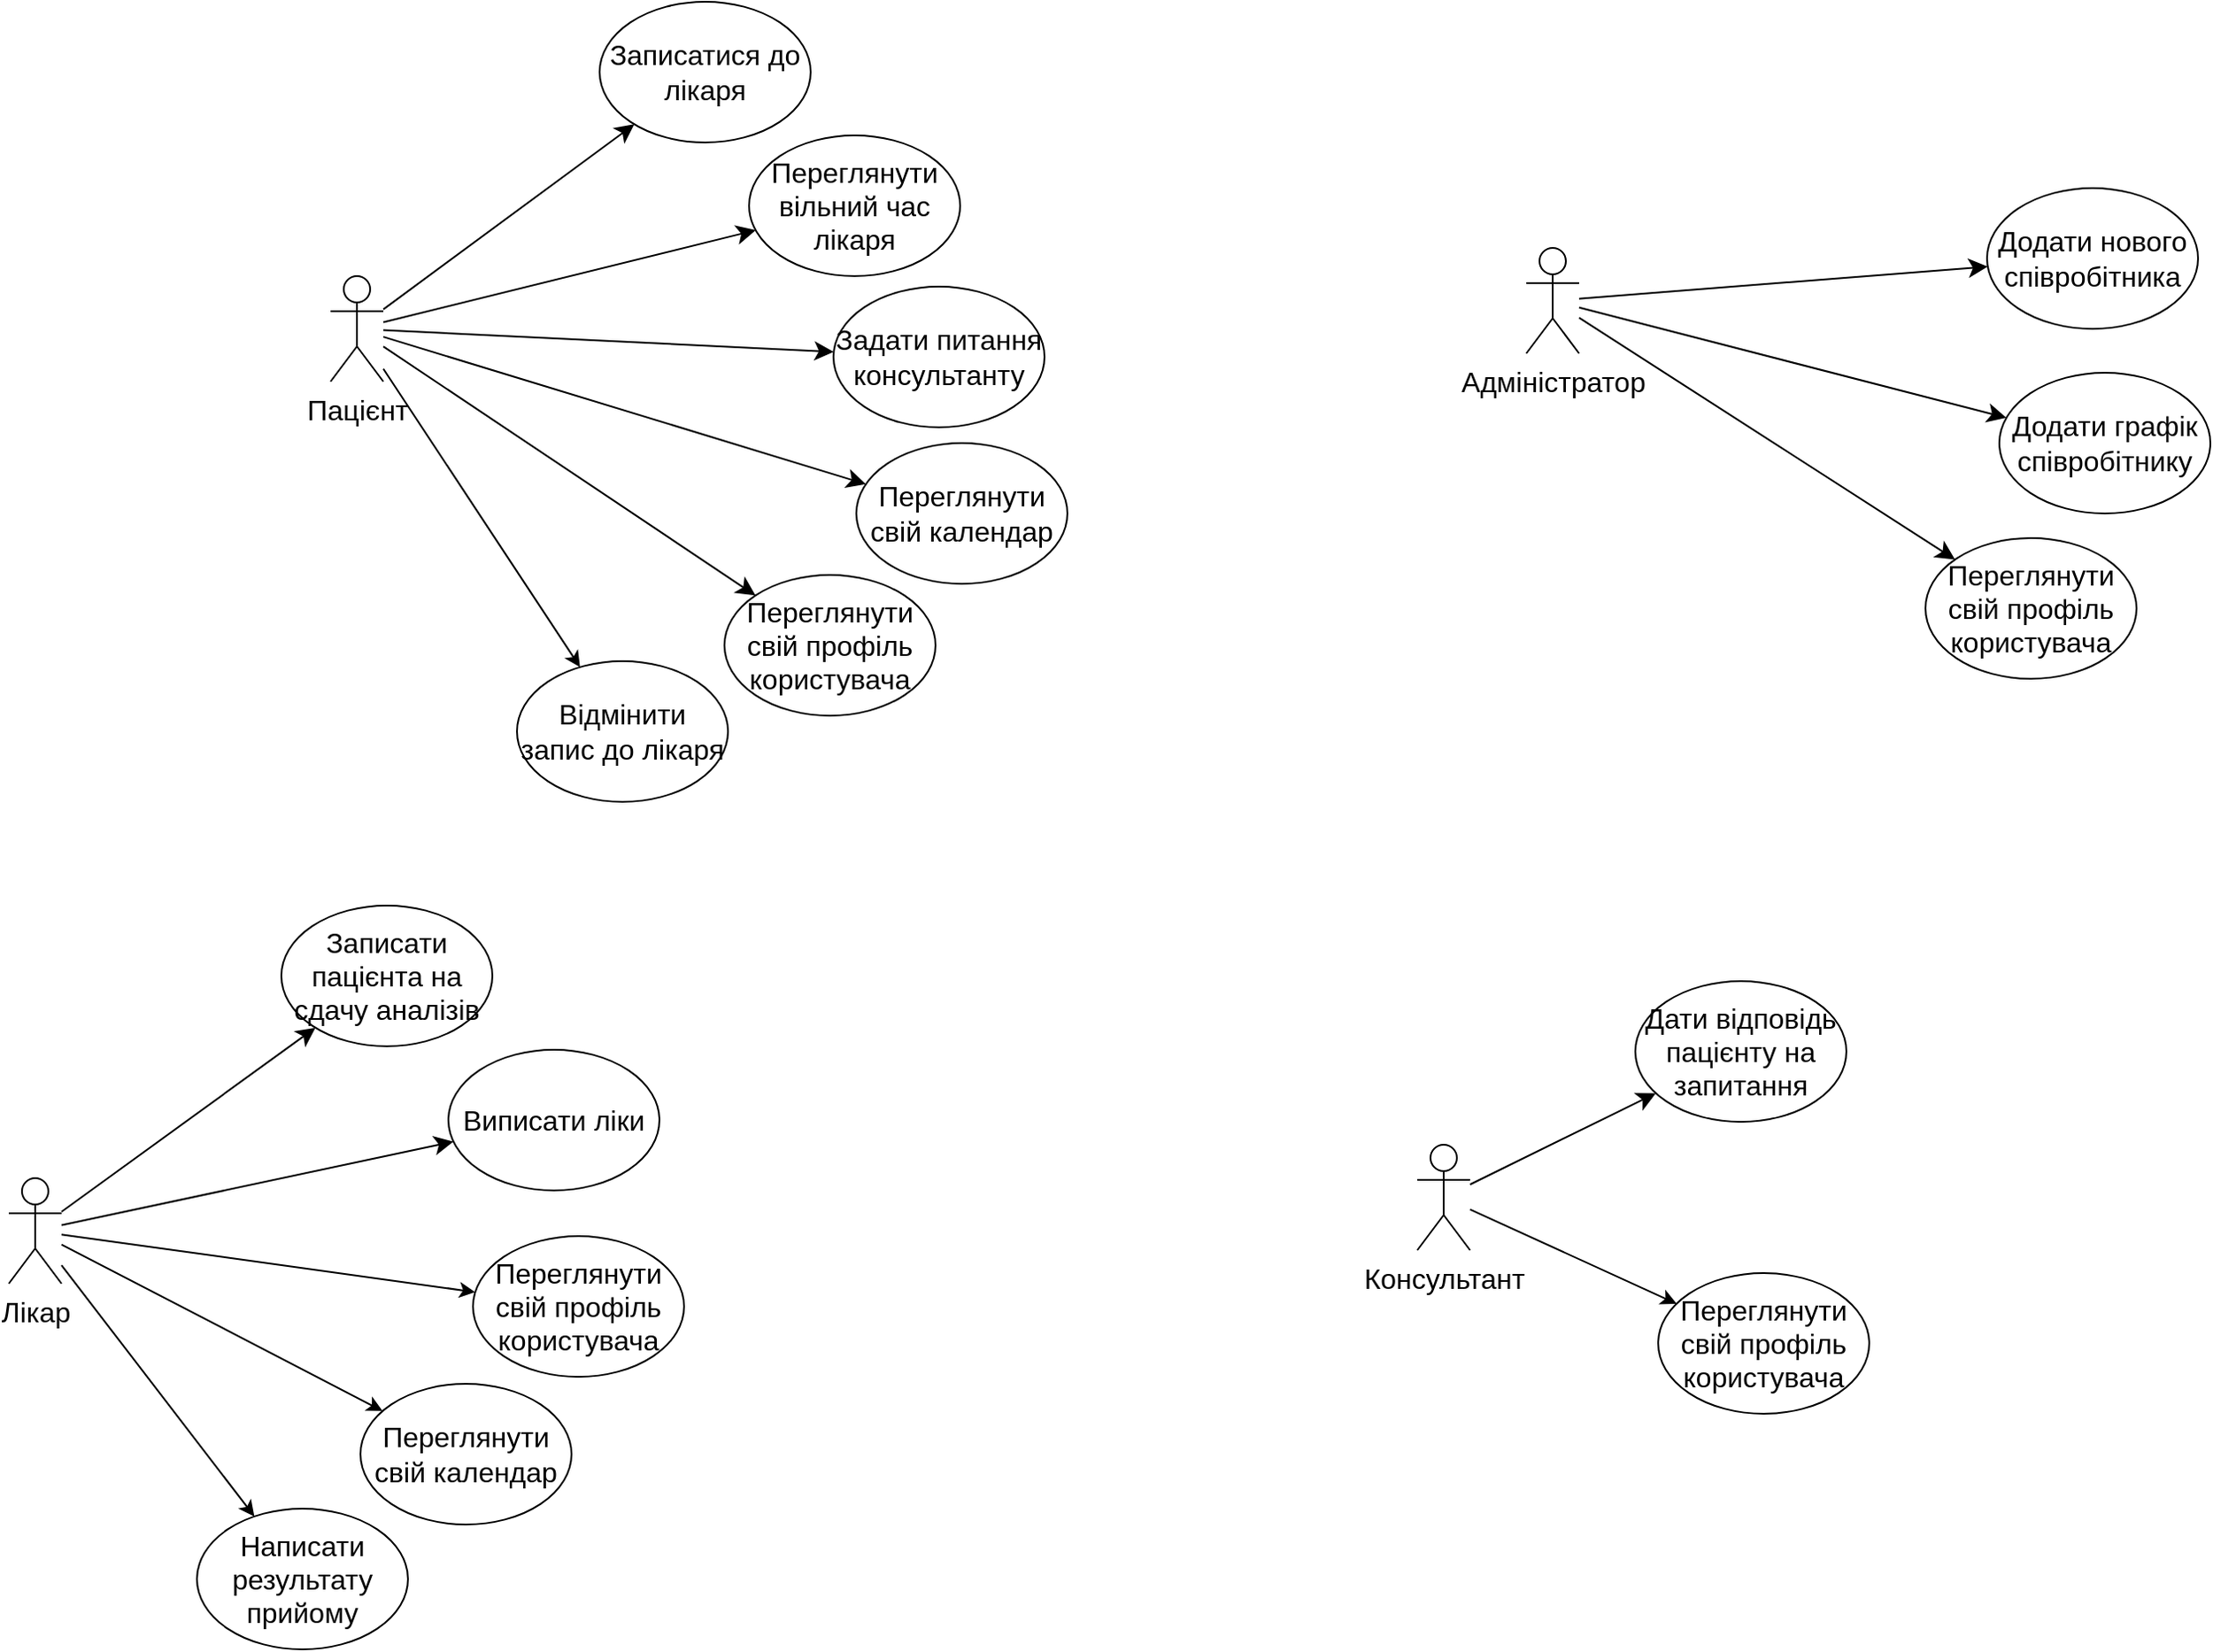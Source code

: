 <mxfile version="22.1.5" type="device">
  <diagram name="Страница — 1" id="XsMOQzhSpRBarR9iDvu4">
    <mxGraphModel dx="2816" dy="946" grid="0" gridSize="10" guides="1" tooltips="1" connect="1" arrows="1" fold="1" page="0" pageScale="1" pageWidth="827" pageHeight="1169" math="0" shadow="0">
      <root>
        <mxCell id="0" />
        <mxCell id="1" parent="0" />
        <mxCell id="umW8ruknusyJyhQQGMW2-2" value="Переглянути свій профіль користувача" style="ellipse;whiteSpace=wrap;html=1;fontSize=16;" parent="1" vertex="1">
          <mxGeometry x="-804" y="81" width="120" height="80" as="geometry" />
        </mxCell>
        <mxCell id="umW8ruknusyJyhQQGMW2-5" value="Додати нового співробітника" style="ellipse;whiteSpace=wrap;html=1;fontSize=16;" parent="1" vertex="1">
          <mxGeometry x="-86" y="-139" width="120" height="80" as="geometry" />
        </mxCell>
        <mxCell id="umW8ruknusyJyhQQGMW2-7" value="Переглянути свій календар" style="ellipse;whiteSpace=wrap;html=1;fontSize=16;" parent="1" vertex="1">
          <mxGeometry x="-729" y="6" width="120" height="80" as="geometry" />
        </mxCell>
        <mxCell id="umW8ruknusyJyhQQGMW2-8" value="Переглянути вільний час лікаря" style="ellipse;whiteSpace=wrap;html=1;fontSize=16;" parent="1" vertex="1">
          <mxGeometry x="-790" y="-169" width="120" height="80" as="geometry" />
        </mxCell>
        <mxCell id="umW8ruknusyJyhQQGMW2-9" value="Записатися до лікаря" style="ellipse;whiteSpace=wrap;html=1;fontSize=16;" parent="1" vertex="1">
          <mxGeometry x="-875" y="-245" width="120" height="80" as="geometry" />
        </mxCell>
        <mxCell id="umW8ruknusyJyhQQGMW2-10" value="Відмінити запис до лікаря" style="ellipse;whiteSpace=wrap;html=1;fontSize=16;" parent="1" vertex="1">
          <mxGeometry x="-922" y="130" width="120" height="80" as="geometry" />
        </mxCell>
        <mxCell id="umW8ruknusyJyhQQGMW2-11" value="Записати пацієнта на сдачу аналізів" style="ellipse;whiteSpace=wrap;html=1;fontSize=16;" parent="1" vertex="1">
          <mxGeometry x="-1056" y="269" width="120" height="80" as="geometry" />
        </mxCell>
        <mxCell id="umW8ruknusyJyhQQGMW2-12" value="Виписати ліки" style="ellipse;whiteSpace=wrap;html=1;fontSize=16;" parent="1" vertex="1">
          <mxGeometry x="-961" y="351" width="120" height="80" as="geometry" />
        </mxCell>
        <mxCell id="umW8ruknusyJyhQQGMW2-13" value="Задати питання консультанту" style="ellipse;whiteSpace=wrap;html=1;fontSize=16;" parent="1" vertex="1">
          <mxGeometry x="-742" y="-83" width="120" height="80" as="geometry" />
        </mxCell>
        <mxCell id="umW8ruknusyJyhQQGMW2-14" value="Дати відповідь пацієнту на запитання" style="ellipse;whiteSpace=wrap;html=1;fontSize=16;" parent="1" vertex="1">
          <mxGeometry x="-286" y="312" width="120" height="80" as="geometry" />
        </mxCell>
        <mxCell id="umW8ruknusyJyhQQGMW2-63" style="edgeStyle=none;curved=1;rounded=0;orthogonalLoop=1;jettySize=auto;html=1;fontSize=12;startSize=8;endSize=8;" parent="1" source="umW8ruknusyJyhQQGMW2-15" target="umW8ruknusyJyhQQGMW2-2" edge="1">
          <mxGeometry relative="1" as="geometry" />
        </mxCell>
        <mxCell id="umW8ruknusyJyhQQGMW2-72" style="edgeStyle=none;curved=1;rounded=0;orthogonalLoop=1;jettySize=auto;html=1;fontSize=12;startSize=8;endSize=8;" parent="1" source="umW8ruknusyJyhQQGMW2-15" target="umW8ruknusyJyhQQGMW2-8" edge="1">
          <mxGeometry relative="1" as="geometry" />
        </mxCell>
        <mxCell id="umW8ruknusyJyhQQGMW2-73" style="edgeStyle=none;curved=1;rounded=0;orthogonalLoop=1;jettySize=auto;html=1;fontSize=12;startSize=8;endSize=8;" parent="1" source="umW8ruknusyJyhQQGMW2-15" target="umW8ruknusyJyhQQGMW2-13" edge="1">
          <mxGeometry relative="1" as="geometry" />
        </mxCell>
        <mxCell id="umW8ruknusyJyhQQGMW2-79" style="edgeStyle=none;curved=1;rounded=0;orthogonalLoop=1;jettySize=auto;html=1;fontSize=12;startSize=8;endSize=8;" parent="1" source="umW8ruknusyJyhQQGMW2-15" target="umW8ruknusyJyhQQGMW2-7" edge="1">
          <mxGeometry relative="1" as="geometry" />
        </mxCell>
        <mxCell id="umW8ruknusyJyhQQGMW2-15" value="Пацієнт" style="shape=umlActor;verticalLabelPosition=bottom;verticalAlign=top;html=1;outlineConnect=0;fontSize=16;" parent="1" vertex="1">
          <mxGeometry x="-1028" y="-89" width="30" height="60" as="geometry" />
        </mxCell>
        <mxCell id="umW8ruknusyJyhQQGMW2-74" style="edgeStyle=none;curved=1;rounded=0;orthogonalLoop=1;jettySize=auto;html=1;fontSize=12;startSize=8;endSize=8;" parent="1" source="umW8ruknusyJyhQQGMW2-23" target="umW8ruknusyJyhQQGMW2-12" edge="1">
          <mxGeometry relative="1" as="geometry" />
        </mxCell>
        <mxCell id="umW8ruknusyJyhQQGMW2-76" style="edgeStyle=none;curved=1;rounded=0;orthogonalLoop=1;jettySize=auto;html=1;fontSize=12;startSize=8;endSize=8;" parent="1" source="umW8ruknusyJyhQQGMW2-23" target="umW8ruknusyJyhQQGMW2-11" edge="1">
          <mxGeometry relative="1" as="geometry" />
        </mxCell>
        <mxCell id="umW8ruknusyJyhQQGMW2-23" value="Лікар" style="shape=umlActor;verticalLabelPosition=bottom;verticalAlign=top;html=1;outlineConnect=0;fontSize=16;" parent="1" vertex="1">
          <mxGeometry x="-1211" y="424" width="30" height="60" as="geometry" />
        </mxCell>
        <mxCell id="umW8ruknusyJyhQQGMW2-64" style="edgeStyle=none;curved=1;rounded=0;orthogonalLoop=1;jettySize=auto;html=1;fontSize=12;startSize=8;endSize=8;" parent="1" source="umW8ruknusyJyhQQGMW2-36" target="umW8ruknusyJyhQQGMW2-5" edge="1">
          <mxGeometry relative="1" as="geometry" />
        </mxCell>
        <mxCell id="umW8ruknusyJyhQQGMW2-83" style="edgeStyle=none;curved=1;rounded=0;orthogonalLoop=1;jettySize=auto;html=1;fontSize=12;startSize=8;endSize=8;" parent="1" source="umW8ruknusyJyhQQGMW2-36" target="U0_oybjJLsD-swFwzoG1-8" edge="1">
          <mxGeometry relative="1" as="geometry">
            <mxPoint x="-153.491" y="61.886" as="targetPoint" />
          </mxGeometry>
        </mxCell>
        <mxCell id="umW8ruknusyJyhQQGMW2-36" value="Адміністратор" style="shape=umlActor;verticalLabelPosition=bottom;verticalAlign=top;html=1;outlineConnect=0;fontSize=16;" parent="1" vertex="1">
          <mxGeometry x="-348" y="-105" width="30" height="60" as="geometry" />
        </mxCell>
        <mxCell id="umW8ruknusyJyhQQGMW2-71" style="edgeStyle=none;curved=1;rounded=0;orthogonalLoop=1;jettySize=auto;html=1;fontSize=12;startSize=8;endSize=8;" parent="1" source="umW8ruknusyJyhQQGMW2-15" target="umW8ruknusyJyhQQGMW2-9" edge="1">
          <mxGeometry relative="1" as="geometry" />
        </mxCell>
        <mxCell id="umW8ruknusyJyhQQGMW2-77" value="Додати графік співробітнику" style="ellipse;whiteSpace=wrap;html=1;fontSize=16;" parent="1" vertex="1">
          <mxGeometry x="-79" y="-34" width="120" height="80" as="geometry" />
        </mxCell>
        <mxCell id="umW8ruknusyJyhQQGMW2-78" style="edgeStyle=none;curved=1;rounded=0;orthogonalLoop=1;jettySize=auto;html=1;fontSize=12;startSize=8;endSize=8;" parent="1" source="umW8ruknusyJyhQQGMW2-36" target="umW8ruknusyJyhQQGMW2-77" edge="1">
          <mxGeometry relative="1" as="geometry" />
        </mxCell>
        <mxCell id="umW8ruknusyJyhQQGMW2-85" value="Консультант" style="shape=umlActor;verticalLabelPosition=bottom;verticalAlign=top;html=1;outlineConnect=0;fontSize=16;" parent="1" vertex="1">
          <mxGeometry x="-410" y="405" width="30" height="60" as="geometry" />
        </mxCell>
        <mxCell id="umW8ruknusyJyhQQGMW2-93" style="edgeStyle=none;curved=1;rounded=0;orthogonalLoop=1;jettySize=auto;html=1;fontSize=12;startSize=8;endSize=8;" parent="1" source="umW8ruknusyJyhQQGMW2-85" target="umW8ruknusyJyhQQGMW2-14" edge="1">
          <mxGeometry relative="1" as="geometry">
            <mxPoint x="-190.12" y="454.04" as="targetPoint" />
          </mxGeometry>
        </mxCell>
        <mxCell id="U0_oybjJLsD-swFwzoG1-5" value="" style="endArrow=classic;html=1;rounded=0;" edge="1" parent="1" source="umW8ruknusyJyhQQGMW2-15" target="umW8ruknusyJyhQQGMW2-10">
          <mxGeometry width="50" height="50" relative="1" as="geometry">
            <mxPoint x="-898" y="77" as="sourcePoint" />
            <mxPoint x="-848" y="27" as="targetPoint" />
          </mxGeometry>
        </mxCell>
        <mxCell id="U0_oybjJLsD-swFwzoG1-8" value="Переглянути свій профіль користувача" style="ellipse;whiteSpace=wrap;html=1;fontSize=16;" vertex="1" parent="1">
          <mxGeometry x="-121" y="60" width="120" height="80" as="geometry" />
        </mxCell>
        <mxCell id="U0_oybjJLsD-swFwzoG1-10" value="Переглянути свій профіль користувача" style="ellipse;whiteSpace=wrap;html=1;fontSize=16;" vertex="1" parent="1">
          <mxGeometry x="-947" y="457" width="120" height="80" as="geometry" />
        </mxCell>
        <mxCell id="U0_oybjJLsD-swFwzoG1-11" value="" style="endArrow=classic;html=1;rounded=0;" edge="1" parent="1" source="umW8ruknusyJyhQQGMW2-23" target="U0_oybjJLsD-swFwzoG1-10">
          <mxGeometry width="50" height="50" relative="1" as="geometry">
            <mxPoint x="-1110" y="598" as="sourcePoint" />
            <mxPoint x="-1060" y="548" as="targetPoint" />
          </mxGeometry>
        </mxCell>
        <mxCell id="U0_oybjJLsD-swFwzoG1-12" value="Переглянути свій календар" style="ellipse;whiteSpace=wrap;html=1;fontSize=16;" vertex="1" parent="1">
          <mxGeometry x="-1011" y="541" width="120" height="80" as="geometry" />
        </mxCell>
        <mxCell id="U0_oybjJLsD-swFwzoG1-13" value="" style="endArrow=classic;html=1;rounded=0;" edge="1" parent="1" source="umW8ruknusyJyhQQGMW2-23" target="U0_oybjJLsD-swFwzoG1-12">
          <mxGeometry width="50" height="50" relative="1" as="geometry">
            <mxPoint x="-1093" y="579" as="sourcePoint" />
            <mxPoint x="-1043" y="529" as="targetPoint" />
          </mxGeometry>
        </mxCell>
        <mxCell id="U0_oybjJLsD-swFwzoG1-16" value="Написати результату прийому" style="ellipse;whiteSpace=wrap;html=1;fontSize=16;" vertex="1" parent="1">
          <mxGeometry x="-1104" y="612" width="120" height="80" as="geometry" />
        </mxCell>
        <mxCell id="U0_oybjJLsD-swFwzoG1-17" value="" style="endArrow=classic;html=1;rounded=0;" edge="1" parent="1" source="umW8ruknusyJyhQQGMW2-23" target="U0_oybjJLsD-swFwzoG1-16">
          <mxGeometry width="50" height="50" relative="1" as="geometry">
            <mxPoint x="-1222" y="648" as="sourcePoint" />
            <mxPoint x="-1172" y="598" as="targetPoint" />
          </mxGeometry>
        </mxCell>
        <mxCell id="U0_oybjJLsD-swFwzoG1-19" value="Переглянути свій профіль користувача" style="ellipse;whiteSpace=wrap;html=1;fontSize=16;" vertex="1" parent="1">
          <mxGeometry x="-273" y="478" width="120" height="80" as="geometry" />
        </mxCell>
        <mxCell id="U0_oybjJLsD-swFwzoG1-20" value="" style="endArrow=classic;html=1;rounded=0;" edge="1" parent="1" source="umW8ruknusyJyhQQGMW2-85" target="U0_oybjJLsD-swFwzoG1-19">
          <mxGeometry width="50" height="50" relative="1" as="geometry">
            <mxPoint x="-246" y="598" as="sourcePoint" />
            <mxPoint x="-196" y="548" as="targetPoint" />
          </mxGeometry>
        </mxCell>
      </root>
    </mxGraphModel>
  </diagram>
</mxfile>
